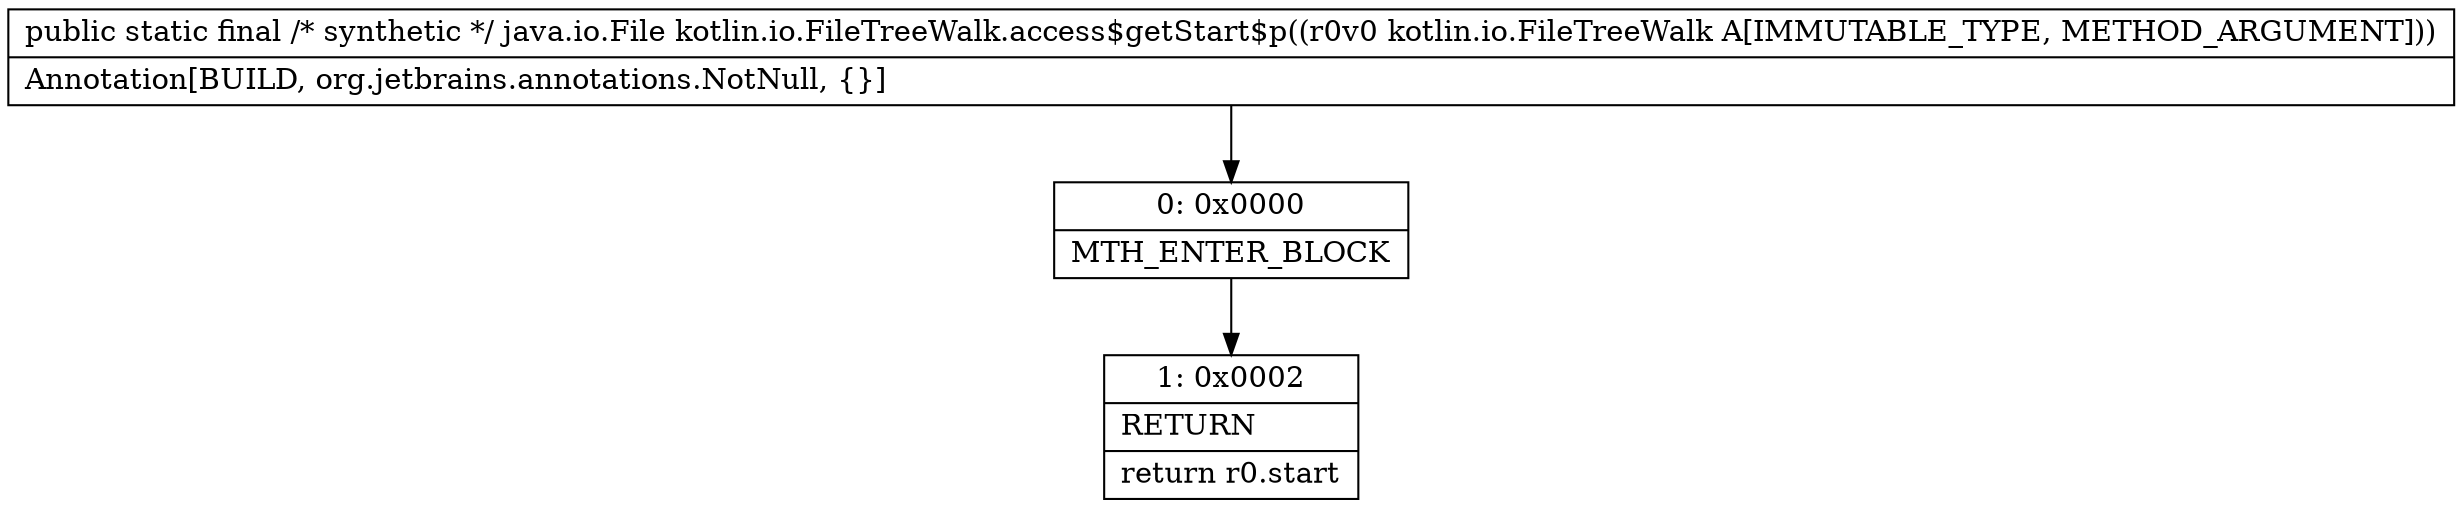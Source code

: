 digraph "CFG forkotlin.io.FileTreeWalk.access$getStart$p(Lkotlin\/io\/FileTreeWalk;)Ljava\/io\/File;" {
Node_0 [shape=record,label="{0\:\ 0x0000|MTH_ENTER_BLOCK\l}"];
Node_1 [shape=record,label="{1\:\ 0x0002|RETURN\l|return r0.start\l}"];
MethodNode[shape=record,label="{public static final \/* synthetic *\/ java.io.File kotlin.io.FileTreeWalk.access$getStart$p((r0v0 kotlin.io.FileTreeWalk A[IMMUTABLE_TYPE, METHOD_ARGUMENT]))  | Annotation[BUILD, org.jetbrains.annotations.NotNull, \{\}]\l}"];
MethodNode -> Node_0;
Node_0 -> Node_1;
}

